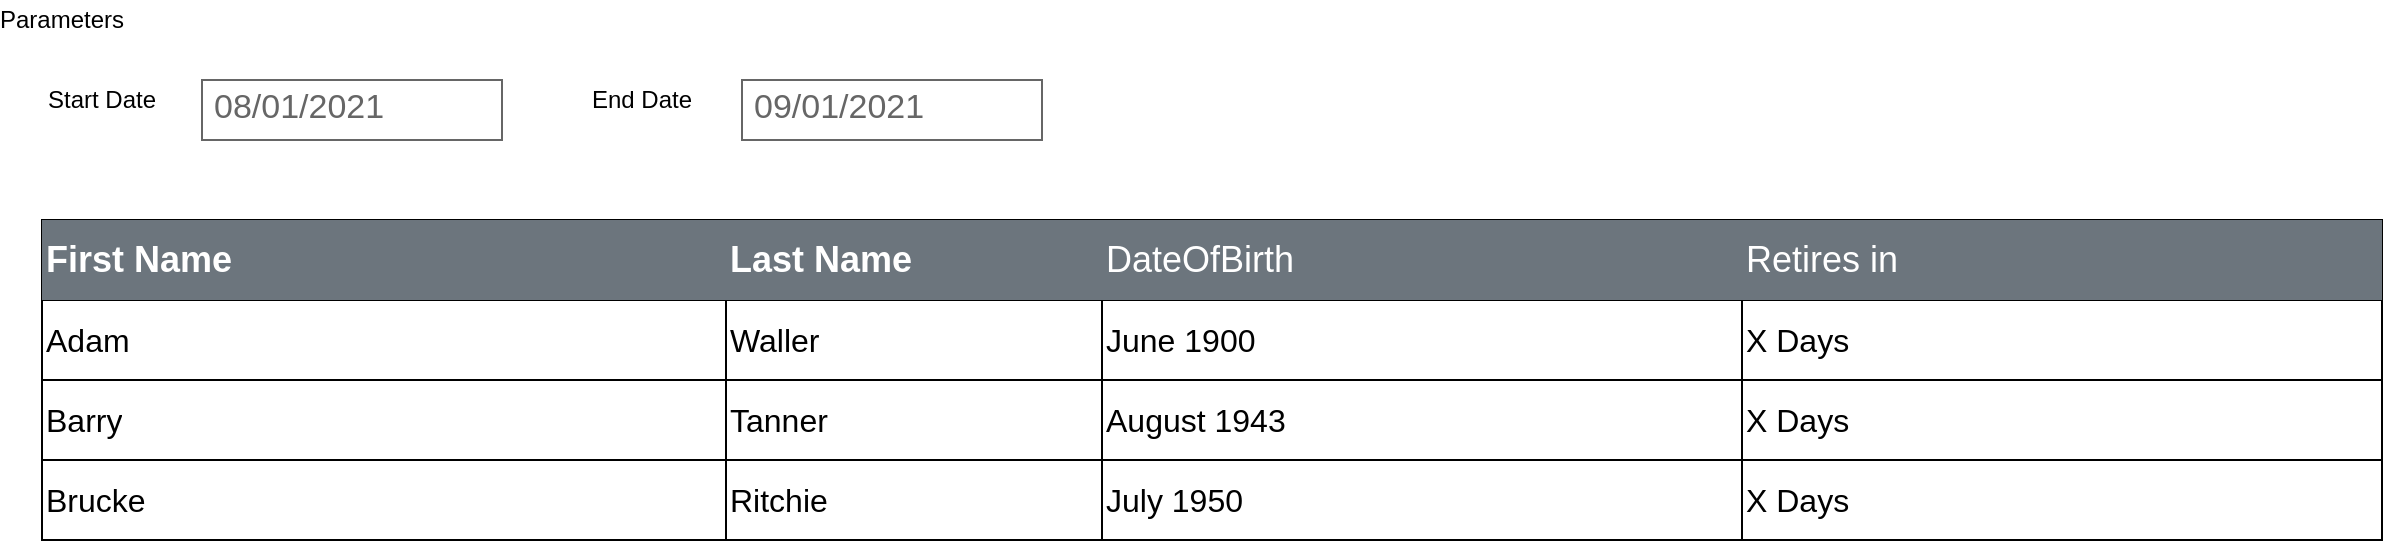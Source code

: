 <mxfile version="14.8.5" type="github">
  <diagram id="8BNwjWpXG02CwDG01nQr" name="Page-1">
    <mxGraphModel dx="1422" dy="762" grid="1" gridSize="10" guides="1" tooltips="1" connect="1" arrows="1" fold="1" page="1" pageScale="1" pageWidth="850" pageHeight="1100" math="0" shadow="0">
      <root>
        <mxCell id="0" />
        <mxCell id="1" parent="0" />
        <mxCell id="ZAa_9KlzSh3YiVGpdPK9-7" value="08/01/2021" style="strokeWidth=1;shadow=0;dashed=0;align=center;html=1;shape=mxgraph.mockup.text.textBox;fontColor=#666666;align=left;fontSize=17;spacingLeft=4;spacingTop=-3;strokeColor=#666666;mainText=" vertex="1" parent="1">
          <mxGeometry x="110" y="60" width="150" height="30" as="geometry" />
        </mxCell>
        <mxCell id="ZAa_9KlzSh3YiVGpdPK9-8" value="Start Date" style="text;html=1;strokeColor=none;fillColor=none;align=center;verticalAlign=middle;whiteSpace=wrap;rounded=0;" vertex="1" parent="1">
          <mxGeometry x="20" y="60" width="80" height="20" as="geometry" />
        </mxCell>
        <mxCell id="ZAa_9KlzSh3YiVGpdPK9-9" value="09/01/2021" style="strokeWidth=1;shadow=0;dashed=0;align=center;html=1;shape=mxgraph.mockup.text.textBox;fontColor=#666666;align=left;fontSize=17;spacingLeft=4;spacingTop=-3;strokeColor=#666666;mainText=" vertex="1" parent="1">
          <mxGeometry x="380" y="60" width="150" height="30" as="geometry" />
        </mxCell>
        <mxCell id="ZAa_9KlzSh3YiVGpdPK9-10" value="End Date" style="text;html=1;strokeColor=none;fillColor=none;align=center;verticalAlign=middle;whiteSpace=wrap;rounded=0;" vertex="1" parent="1">
          <mxGeometry x="290" y="60" width="80" height="20" as="geometry" />
        </mxCell>
        <mxCell id="ZAa_9KlzSh3YiVGpdPK9-11" value="Parameters" style="text;html=1;strokeColor=none;fillColor=none;align=center;verticalAlign=middle;whiteSpace=wrap;rounded=0;" vertex="1" parent="1">
          <mxGeometry x="20" y="20" width="40" height="20" as="geometry" />
        </mxCell>
        <mxCell id="ZAa_9KlzSh3YiVGpdPK9-20" value="" style="shape=table;html=1;whiteSpace=wrap;startSize=0;container=1;collapsible=0;childLayout=tableLayout;" vertex="1" parent="1">
          <mxGeometry x="30" y="130" width="1170" height="160" as="geometry" />
        </mxCell>
        <mxCell id="ZAa_9KlzSh3YiVGpdPK9-21" value="" style="shape=partialRectangle;html=1;whiteSpace=wrap;collapsible=0;dropTarget=0;pointerEvents=0;fillColor=none;top=0;left=0;bottom=0;right=0;points=[[0,0.5],[1,0.5]];portConstraint=eastwest;" vertex="1" parent="ZAa_9KlzSh3YiVGpdPK9-20">
          <mxGeometry width="1170" height="40" as="geometry" />
        </mxCell>
        <mxCell id="ZAa_9KlzSh3YiVGpdPK9-22" value="First Name" style="shape=partialRectangle;html=1;whiteSpace=wrap;connectable=0;top=0;left=0;bottom=0;right=0;overflow=hidden;align=left;fillColor=#6C757D;fontColor=#FFFFFF;fontStyle=1;fontSize=18;" vertex="1" parent="ZAa_9KlzSh3YiVGpdPK9-21">
          <mxGeometry width="342" height="40" as="geometry" />
        </mxCell>
        <mxCell id="ZAa_9KlzSh3YiVGpdPK9-23" value="Last Name" style="shape=partialRectangle;html=1;whiteSpace=wrap;connectable=0;top=0;left=0;bottom=0;right=0;overflow=hidden;align=left;fontColor=#FFFFFF;fillColor=#6C757D;fontStyle=1;fontSize=18;" vertex="1" parent="ZAa_9KlzSh3YiVGpdPK9-21">
          <mxGeometry x="342" width="188" height="40" as="geometry" />
        </mxCell>
        <mxCell id="ZAa_9KlzSh3YiVGpdPK9-24" value="DateOfBirth" style="shape=partialRectangle;html=1;whiteSpace=wrap;connectable=0;top=0;left=0;bottom=0;right=0;overflow=hidden;align=left;fontColor=#FFFFFF;fillColor=#6C757D;fontSize=18;" vertex="1" parent="ZAa_9KlzSh3YiVGpdPK9-21">
          <mxGeometry x="530" width="320" height="40" as="geometry" />
        </mxCell>
        <mxCell id="ZAa_9KlzSh3YiVGpdPK9-45" value="Retires in&amp;nbsp;" style="shape=partialRectangle;html=1;whiteSpace=wrap;connectable=0;top=0;left=0;bottom=0;right=0;overflow=hidden;align=left;fontColor=#FFFFFF;fillColor=#6C757D;fontSize=18;" vertex="1" parent="ZAa_9KlzSh3YiVGpdPK9-21">
          <mxGeometry x="850" width="320" height="40" as="geometry" />
        </mxCell>
        <mxCell id="ZAa_9KlzSh3YiVGpdPK9-27" style="shape=partialRectangle;html=1;whiteSpace=wrap;collapsible=0;dropTarget=0;pointerEvents=0;fillColor=none;top=0;left=0;bottom=0;right=0;points=[[0,0.5],[1,0.5]];portConstraint=eastwest;" vertex="1" parent="ZAa_9KlzSh3YiVGpdPK9-20">
          <mxGeometry y="40" width="1170" height="40" as="geometry" />
        </mxCell>
        <mxCell id="ZAa_9KlzSh3YiVGpdPK9-28" value="Adam" style="shape=partialRectangle;html=1;whiteSpace=wrap;connectable=0;fillColor=none;top=0;left=0;bottom=0;right=0;overflow=hidden;align=left;fontSize=16;" vertex="1" parent="ZAa_9KlzSh3YiVGpdPK9-27">
          <mxGeometry width="342" height="40" as="geometry" />
        </mxCell>
        <mxCell id="ZAa_9KlzSh3YiVGpdPK9-29" value="Waller" style="shape=partialRectangle;html=1;whiteSpace=wrap;connectable=0;fillColor=none;top=0;left=0;bottom=0;right=0;overflow=hidden;align=left;fontSize=16;" vertex="1" parent="ZAa_9KlzSh3YiVGpdPK9-27">
          <mxGeometry x="342" width="188" height="40" as="geometry" />
        </mxCell>
        <mxCell id="ZAa_9KlzSh3YiVGpdPK9-30" value="June 1900" style="shape=partialRectangle;html=1;whiteSpace=wrap;connectable=0;fillColor=none;top=0;left=0;bottom=0;right=0;overflow=hidden;align=left;fontSize=16;" vertex="1" parent="ZAa_9KlzSh3YiVGpdPK9-27">
          <mxGeometry x="530" width="320" height="40" as="geometry" />
        </mxCell>
        <mxCell id="ZAa_9KlzSh3YiVGpdPK9-46" value="X Days" style="shape=partialRectangle;html=1;whiteSpace=wrap;connectable=0;fillColor=none;top=0;left=0;bottom=0;right=0;overflow=hidden;align=left;fontSize=16;" vertex="1" parent="ZAa_9KlzSh3YiVGpdPK9-27">
          <mxGeometry x="850" width="320" height="40" as="geometry" />
        </mxCell>
        <mxCell id="ZAa_9KlzSh3YiVGpdPK9-33" value="" style="shape=partialRectangle;html=1;whiteSpace=wrap;collapsible=0;dropTarget=0;pointerEvents=0;fillColor=none;top=0;left=0;bottom=0;right=0;points=[[0,0.5],[1,0.5]];portConstraint=eastwest;" vertex="1" parent="ZAa_9KlzSh3YiVGpdPK9-20">
          <mxGeometry y="80" width="1170" height="40" as="geometry" />
        </mxCell>
        <mxCell id="ZAa_9KlzSh3YiVGpdPK9-34" value="Barry" style="shape=partialRectangle;html=1;whiteSpace=wrap;connectable=0;fillColor=none;top=0;left=0;bottom=0;right=0;overflow=hidden;align=left;fontSize=16;" vertex="1" parent="ZAa_9KlzSh3YiVGpdPK9-33">
          <mxGeometry width="342" height="40" as="geometry" />
        </mxCell>
        <mxCell id="ZAa_9KlzSh3YiVGpdPK9-35" value="Tanner" style="shape=partialRectangle;html=1;whiteSpace=wrap;connectable=0;fillColor=none;top=0;left=0;bottom=0;right=0;overflow=hidden;fontSize=16;align=left;" vertex="1" parent="ZAa_9KlzSh3YiVGpdPK9-33">
          <mxGeometry x="342" width="188" height="40" as="geometry" />
        </mxCell>
        <mxCell id="ZAa_9KlzSh3YiVGpdPK9-36" value="August 1943" style="shape=partialRectangle;html=1;whiteSpace=wrap;connectable=0;fillColor=none;top=0;left=0;bottom=0;right=0;overflow=hidden;fontSize=16;align=left;" vertex="1" parent="ZAa_9KlzSh3YiVGpdPK9-33">
          <mxGeometry x="530" width="320" height="40" as="geometry" />
        </mxCell>
        <mxCell id="ZAa_9KlzSh3YiVGpdPK9-47" value="X Days" style="shape=partialRectangle;html=1;whiteSpace=wrap;connectable=0;fillColor=none;top=0;left=0;bottom=0;right=0;overflow=hidden;fontSize=16;align=left;" vertex="1" parent="ZAa_9KlzSh3YiVGpdPK9-33">
          <mxGeometry x="850" width="320" height="40" as="geometry" />
        </mxCell>
        <mxCell id="ZAa_9KlzSh3YiVGpdPK9-39" value="" style="shape=partialRectangle;html=1;whiteSpace=wrap;collapsible=0;dropTarget=0;pointerEvents=0;fillColor=none;top=0;left=0;bottom=0;right=0;points=[[0,0.5],[1,0.5]];portConstraint=eastwest;" vertex="1" parent="ZAa_9KlzSh3YiVGpdPK9-20">
          <mxGeometry y="120" width="1170" height="40" as="geometry" />
        </mxCell>
        <mxCell id="ZAa_9KlzSh3YiVGpdPK9-40" value="Brucke" style="shape=partialRectangle;html=1;whiteSpace=wrap;connectable=0;fillColor=none;top=0;left=0;bottom=0;right=0;overflow=hidden;fontSize=16;align=left;" vertex="1" parent="ZAa_9KlzSh3YiVGpdPK9-39">
          <mxGeometry width="342" height="40" as="geometry" />
        </mxCell>
        <mxCell id="ZAa_9KlzSh3YiVGpdPK9-41" value="Ritchie" style="shape=partialRectangle;html=1;whiteSpace=wrap;connectable=0;fillColor=none;top=0;left=0;bottom=0;right=0;overflow=hidden;fontSize=16;align=left;" vertex="1" parent="ZAa_9KlzSh3YiVGpdPK9-39">
          <mxGeometry x="342" width="188" height="40" as="geometry" />
        </mxCell>
        <mxCell id="ZAa_9KlzSh3YiVGpdPK9-42" value="July 1950" style="shape=partialRectangle;html=1;whiteSpace=wrap;connectable=0;fillColor=none;top=0;left=0;bottom=0;right=0;overflow=hidden;fontSize=16;align=left;" vertex="1" parent="ZAa_9KlzSh3YiVGpdPK9-39">
          <mxGeometry x="530" width="320" height="40" as="geometry" />
        </mxCell>
        <mxCell id="ZAa_9KlzSh3YiVGpdPK9-48" value="X Days" style="shape=partialRectangle;html=1;whiteSpace=wrap;connectable=0;fillColor=none;top=0;left=0;bottom=0;right=0;overflow=hidden;fontSize=16;align=left;" vertex="1" parent="ZAa_9KlzSh3YiVGpdPK9-39">
          <mxGeometry x="850" width="320" height="40" as="geometry" />
        </mxCell>
      </root>
    </mxGraphModel>
  </diagram>
</mxfile>
